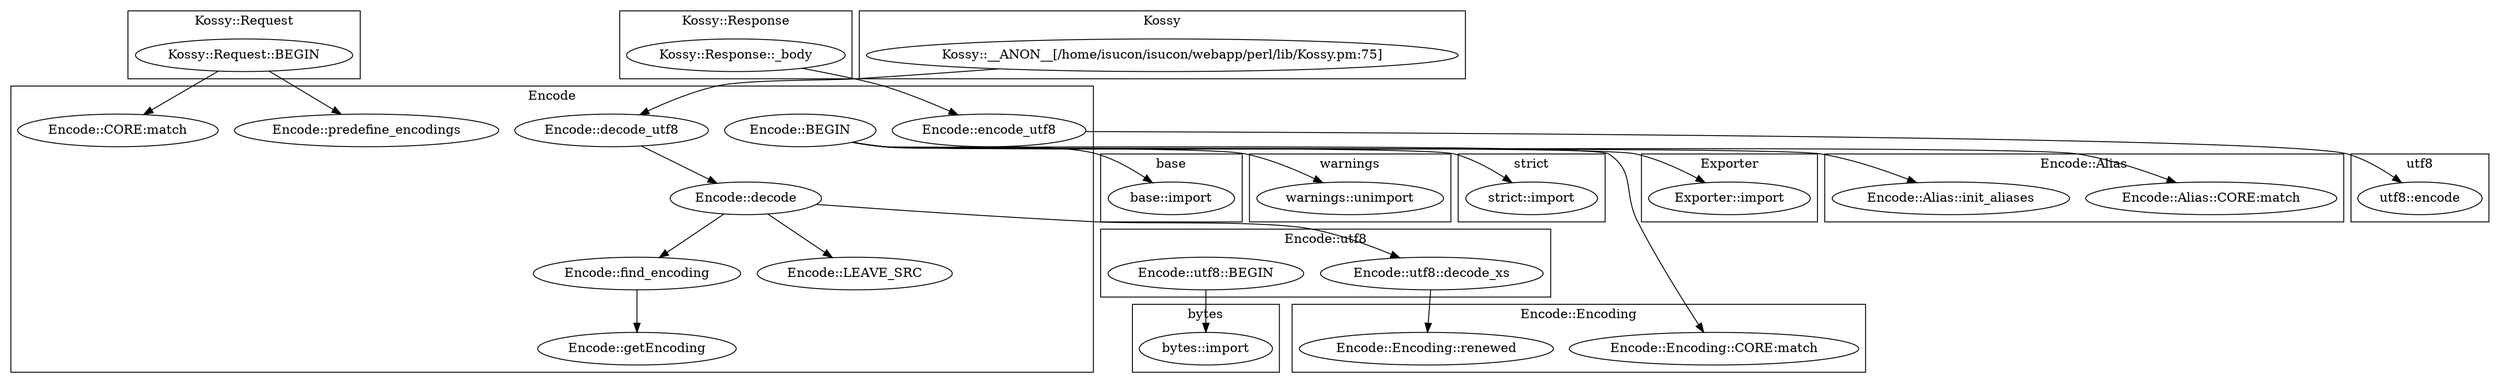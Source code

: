 digraph {
graph [overlap=false]
subgraph cluster_Encode {
	label="Encode";
	"Encode::BEGIN";
	"Encode::CORE:match";
	"Encode::predefine_encodings";
	"Encode::encode_utf8";
	"Encode::decode";
	"Encode::decode_utf8";
	"Encode::find_encoding";
	"Encode::getEncoding";
	"Encode::LEAVE_SRC";
}
subgraph cluster_base {
	label="base";
	"base::import";
}
subgraph cluster_warnings {
	label="warnings";
	"warnings::unimport";
}
subgraph cluster_strict {
	label="strict";
	"strict::import";
}
subgraph cluster_Encode_Encoding {
	label="Encode::Encoding";
	"Encode::Encoding::CORE:match";
	"Encode::Encoding::renewed";
}
subgraph cluster_Kossy_Request {
	label="Kossy::Request";
	"Kossy::Request::BEGIN";
}
subgraph cluster_bytes {
	label="bytes";
	"bytes::import";
}
subgraph cluster_Exporter {
	label="Exporter";
	"Exporter::import";
}
subgraph cluster_utf8 {
	label="utf8";
	"utf8::encode";
}
subgraph cluster_Kossy_Response {
	label="Kossy::Response";
	"Kossy::Response::_body";
}
subgraph cluster_Encode_utf8 {
	label="Encode::utf8";
	"Encode::utf8::BEGIN";
	"Encode::utf8::decode_xs";
}
subgraph cluster_Encode_Alias {
	label="Encode::Alias";
	"Encode::Alias::CORE:match";
	"Encode::Alias::init_aliases";
}
subgraph cluster_Kossy {
	label="Kossy";
	"Kossy::__ANON__[/home/isucon/isucon/webapp/perl/lib/Kossy.pm:75]";
}
"Encode::encode_utf8" -> "utf8::encode";
"Encode::decode" -> "Encode::utf8::decode_xs";
"Encode::decode" -> "Encode::find_encoding";
"Encode::find_encoding" -> "Encode::getEncoding";
"Encode::decode" -> "Encode::LEAVE_SRC";
"Kossy::Request::BEGIN" -> "Encode::CORE:match";
"Encode::utf8::BEGIN" -> "bytes::import";
"Kossy::Request::BEGIN" -> "Encode::predefine_encodings";
"Kossy::Response::_body" -> "Encode::encode_utf8";
"Encode::decode_utf8" -> "Encode::decode";
"Encode::BEGIN" -> "warnings::unimport";
"Encode::BEGIN" -> "Exporter::import";
"Kossy::__ANON__[/home/isucon/isucon/webapp/perl/lib/Kossy.pm:75]" -> "Encode::decode_utf8";
"Encode::BEGIN" -> "Encode::Encoding::CORE:match";
"Encode::utf8::decode_xs" -> "Encode::Encoding::renewed";
"Encode::BEGIN" -> "base::import";
"Encode::BEGIN" -> "Encode::Alias::CORE:match";
"Encode::BEGIN" -> "Encode::Alias::init_aliases";
"Encode::BEGIN" -> "strict::import";
}
